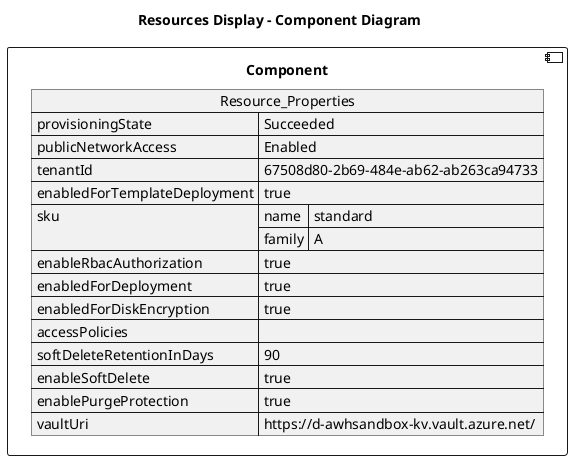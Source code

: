@startuml

title Resources Display - Component Diagram

component Component {

json  Resource_Properties {
  "provisioningState": "Succeeded",
  "publicNetworkAccess": "Enabled",
  "tenantId": "67508d80-2b69-484e-ab62-ab263ca94733",
  "enabledForTemplateDeployment": true,
  "sku": {
    "name": "standard",
    "family": "A"
  },
  "enableRbacAuthorization": true,
  "enabledForDeployment": true,
  "enabledForDiskEncryption": true,
  "accessPolicies": [],
  "softDeleteRetentionInDays": 90,
  "enableSoftDelete": true,
  "enablePurgeProtection": true,
  "vaultUri": "https://d-awhsandbox-kv.vault.azure.net/"
}
}
@enduml
